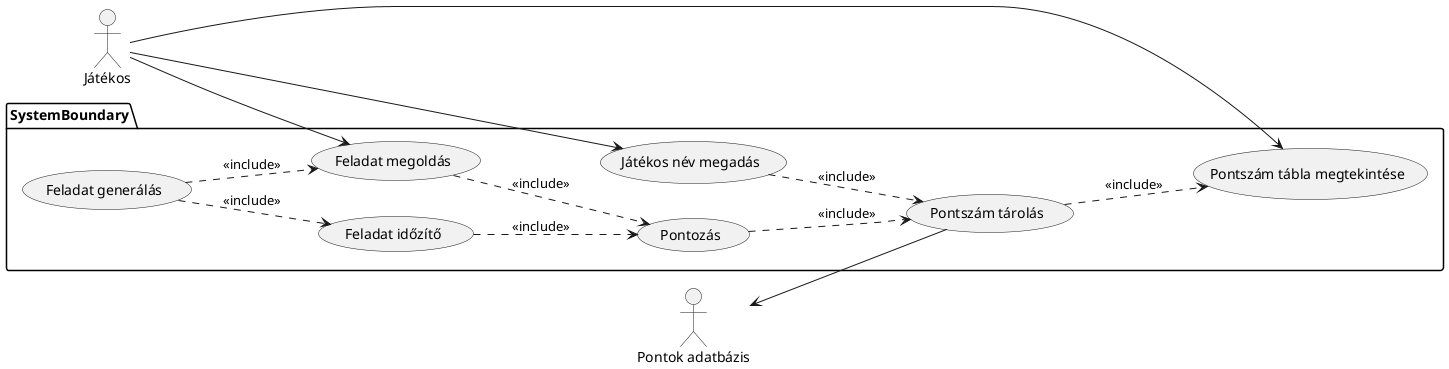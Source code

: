 @startuml
left to right direction
package SystemBoundary {
  usecase "Játékos név megadás" as JNM
  usecase "Feladat generálás" as FG
  usecase "Feladat időzítő" as FI
  usecase "Feladat megoldás" as FM
  usecase "Pontozás" as P
  usecase "Pontszám tárolás" as PSZT
  usecase "Pontszám tábla megtekintése" as PSZTM
  FG ..> FM : <<include>>
  FG ..> FI : <<include>>
  FI ..> P : <<include>>
  FM ..> P : <<include>>
  JNM ..> PSZT : <<include>>
  P ..> PSZT : <<include>>
  PSZT ..> PSZTM : <<include>>
}
:Játékos: --> FM
:Játékos: --> JNM
:Játékos: --> PSZTM
:Pontok adatbázis: <-- PSZT
@enduml
